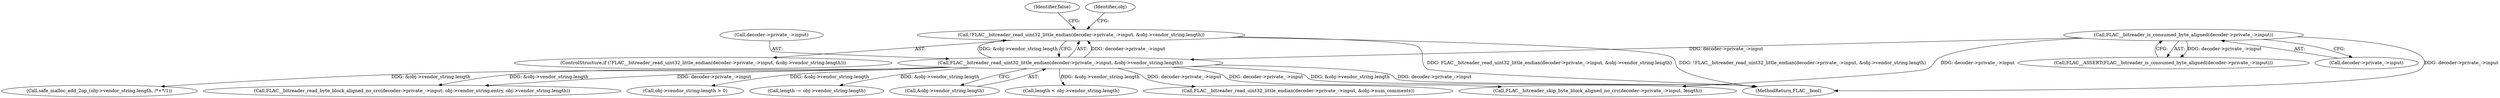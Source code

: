 digraph "0_Android_b499389da21d89d32deff500376c5ee4f8f0b04c@API" {
"1000141" [label="(Call,!FLAC__bitreader_read_uint32_little_endian(decoder->private_->input, &obj->vendor_string.length))"];
"1000142" [label="(Call,FLAC__bitreader_read_uint32_little_endian(decoder->private_->input, &obj->vendor_string.length))"];
"1000122" [label="(Call,FLAC__bitreader_is_consumed_byte_aligned(decoder->private_->input))"];
"1000225" [label="(Call,FLAC__bitreader_read_byte_block_aligned_no_crc(decoder->private_->input, obj->vendor_string.entry, obj->vendor_string.length))"];
"1000157" [label="(Call,obj->vendor_string.length > 0)"];
"1000142" [label="(Call,FLAC__bitreader_read_uint32_little_endian(decoder->private_->input, &obj->vendor_string.length))"];
"1000190" [label="(Call,length -= obj->vendor_string.length)"];
"1000155" [label="(Identifier,false)"];
"1000143" [label="(Call,decoder->private_->input)"];
"1000563" [label="(MethodReturn,FLAC__bool)"];
"1000160" [label="(Identifier,obj)"];
"1000148" [label="(Call,&obj->vendor_string.length)"];
"1000140" [label="(ControlStructure,if (!FLAC__bitreader_read_uint32_little_endian(decoder->private_->input, &obj->vendor_string.length)))"];
"1000166" [label="(Call,length < obj->vendor_string.length)"];
"1000552" [label="(Call,FLAC__bitreader_skip_byte_block_aligned_no_crc(decoder->private_->input, length))"];
"1000121" [label="(Call,FLAC__ASSERT(FLAC__bitreader_is_consumed_byte_aligned(decoder->private_->input)))"];
"1000270" [label="(Call,FLAC__bitreader_read_uint32_little_endian(decoder->private_->input, &obj->num_comments))"];
"1000123" [label="(Call,decoder->private_->input)"];
"1000122" [label="(Call,FLAC__bitreader_is_consumed_byte_aligned(decoder->private_->input))"];
"1000206" [label="(Call,safe_malloc_add_2op_(obj->vendor_string.length, /*+*/1))"];
"1000141" [label="(Call,!FLAC__bitreader_read_uint32_little_endian(decoder->private_->input, &obj->vendor_string.length))"];
"1000141" -> "1000140"  [label="AST: "];
"1000141" -> "1000142"  [label="CFG: "];
"1000142" -> "1000141"  [label="AST: "];
"1000155" -> "1000141"  [label="CFG: "];
"1000160" -> "1000141"  [label="CFG: "];
"1000141" -> "1000563"  [label="DDG: FLAC__bitreader_read_uint32_little_endian(decoder->private_->input, &obj->vendor_string.length)"];
"1000141" -> "1000563"  [label="DDG: !FLAC__bitreader_read_uint32_little_endian(decoder->private_->input, &obj->vendor_string.length)"];
"1000142" -> "1000141"  [label="DDG: decoder->private_->input"];
"1000142" -> "1000141"  [label="DDG: &obj->vendor_string.length"];
"1000142" -> "1000148"  [label="CFG: "];
"1000143" -> "1000142"  [label="AST: "];
"1000148" -> "1000142"  [label="AST: "];
"1000142" -> "1000563"  [label="DDG: &obj->vendor_string.length"];
"1000142" -> "1000563"  [label="DDG: decoder->private_->input"];
"1000122" -> "1000142"  [label="DDG: decoder->private_->input"];
"1000142" -> "1000157"  [label="DDG: &obj->vendor_string.length"];
"1000142" -> "1000166"  [label="DDG: &obj->vendor_string.length"];
"1000142" -> "1000190"  [label="DDG: &obj->vendor_string.length"];
"1000142" -> "1000206"  [label="DDG: &obj->vendor_string.length"];
"1000142" -> "1000225"  [label="DDG: decoder->private_->input"];
"1000142" -> "1000225"  [label="DDG: &obj->vendor_string.length"];
"1000142" -> "1000270"  [label="DDG: decoder->private_->input"];
"1000142" -> "1000552"  [label="DDG: decoder->private_->input"];
"1000122" -> "1000121"  [label="AST: "];
"1000122" -> "1000123"  [label="CFG: "];
"1000123" -> "1000122"  [label="AST: "];
"1000121" -> "1000122"  [label="CFG: "];
"1000122" -> "1000563"  [label="DDG: decoder->private_->input"];
"1000122" -> "1000121"  [label="DDG: decoder->private_->input"];
"1000122" -> "1000552"  [label="DDG: decoder->private_->input"];
}
